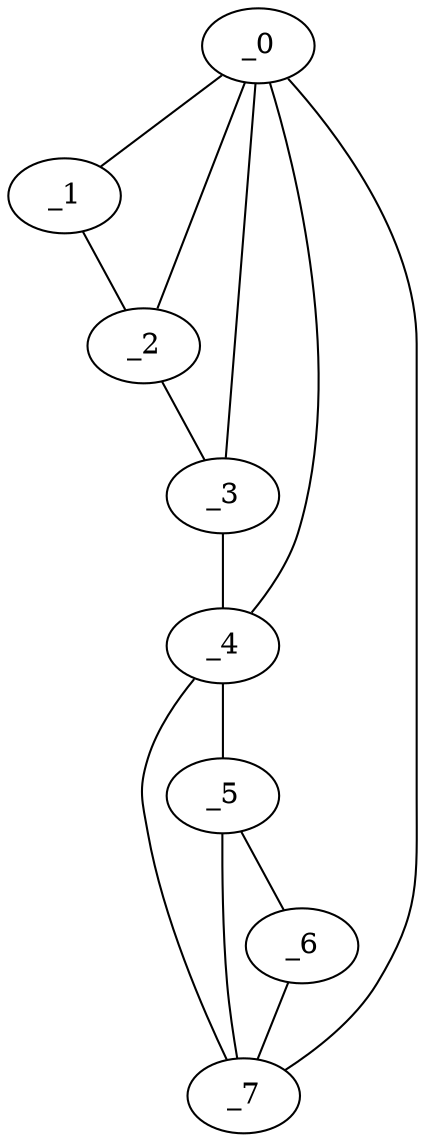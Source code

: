 graph "obj35__135.gxl" {
	_0	 [x=3,
		y=65];
	_1	 [x=4,
		y=59];
	_0 -- _1	 [valence=1];
	_2	 [x=18,
		y=47];
	_0 -- _2	 [valence=2];
	_3	 [x=30,
		y=44];
	_0 -- _3	 [valence=2];
	_4	 [x=43,
		y=42];
	_0 -- _4	 [valence=2];
	_7	 [x=126,
		y=67];
	_0 -- _7	 [valence=1];
	_1 -- _2	 [valence=1];
	_2 -- _3	 [valence=1];
	_3 -- _4	 [valence=1];
	_5	 [x=110,
		y=46];
	_4 -- _5	 [valence=1];
	_4 -- _7	 [valence=2];
	_6	 [x=126,
		y=58];
	_5 -- _6	 [valence=1];
	_5 -- _7	 [valence=2];
	_6 -- _7	 [valence=1];
}
